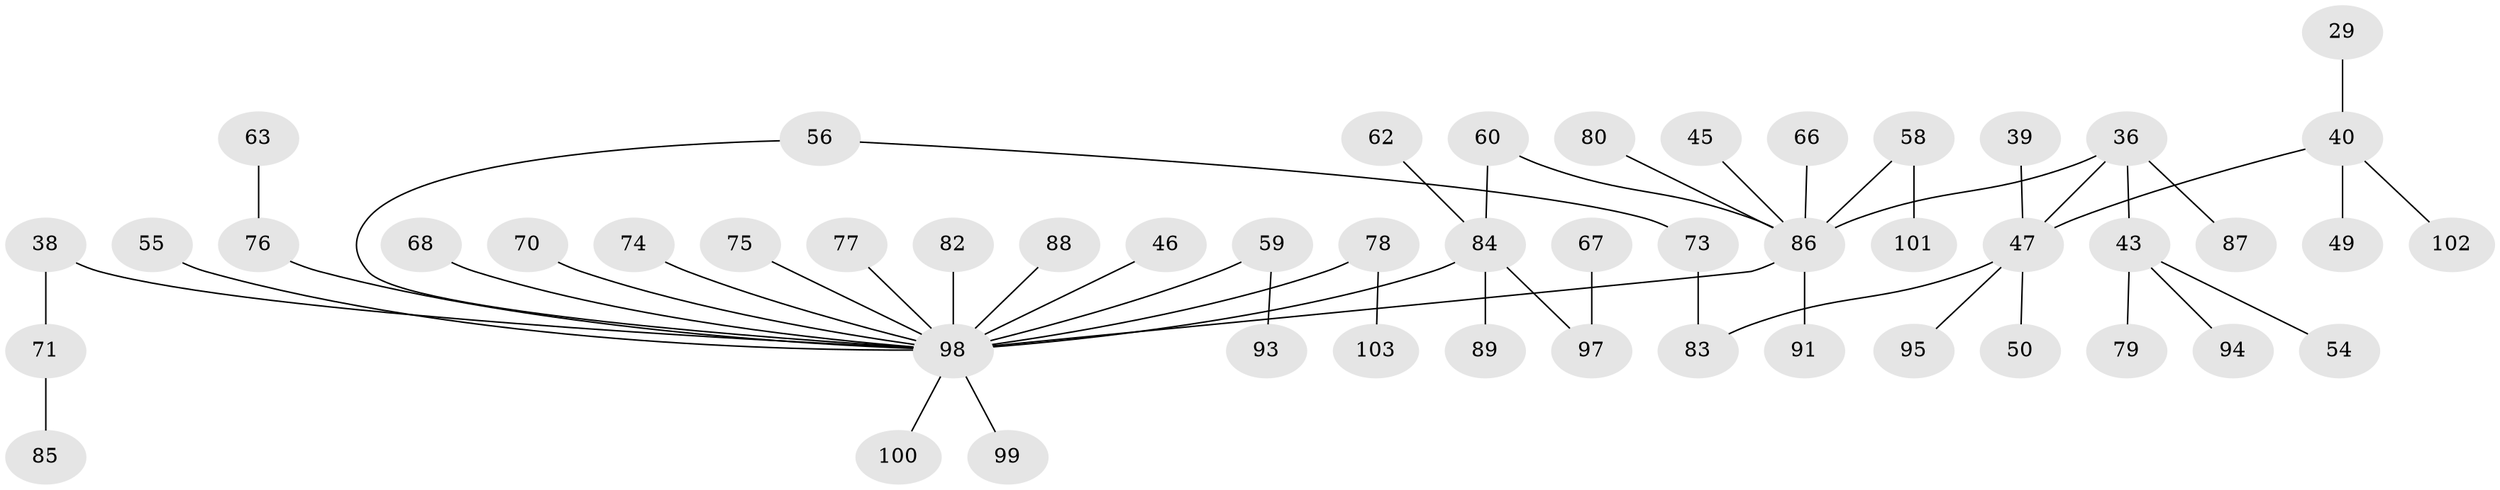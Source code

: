 // original degree distribution, {7: 0.019417475728155338, 4: 0.0970873786407767, 3: 0.13592233009708737, 2: 0.3106796116504854, 5: 0.019417475728155338, 8: 0.009708737864077669, 1: 0.4077669902912621}
// Generated by graph-tools (version 1.1) at 2025/42/03/09/25 04:42:43]
// undirected, 51 vertices, 52 edges
graph export_dot {
graph [start="1"]
  node [color=gray90,style=filled];
  29;
  36 [super="+2"];
  38;
  39;
  40 [super="+12+17"];
  43 [super="+37"];
  45;
  46;
  47 [super="+25+18"];
  49;
  50;
  54;
  55;
  56;
  58 [super="+20+22+35"];
  59;
  60;
  62;
  63;
  66;
  67;
  68;
  70;
  71;
  73;
  74;
  75;
  76 [super="+53"];
  77;
  78;
  79;
  80;
  82;
  83;
  84 [super="+13+72"];
  85;
  86 [super="+4+69+1"];
  87;
  88;
  89;
  91;
  93;
  94 [super="+92"];
  95;
  97 [super="+65"];
  98 [super="+90+96+41"];
  99;
  100;
  101;
  102;
  103;
  29 -- 40;
  36 -- 87;
  36 -- 43;
  36 -- 47 [weight=2];
  36 -- 86 [weight=2];
  38 -- 71;
  38 -- 98;
  39 -- 47;
  40 -- 49;
  40 -- 47;
  40 -- 102;
  43 -- 54;
  43 -- 94 [weight=2];
  43 -- 79;
  45 -- 86;
  46 -- 98;
  47 -- 83;
  47 -- 50;
  47 -- 95;
  55 -- 98;
  56 -- 73;
  56 -- 98;
  58 -- 86;
  58 -- 101;
  59 -- 93;
  59 -- 98;
  60 -- 84;
  60 -- 86;
  62 -- 84;
  63 -- 76;
  66 -- 86;
  67 -- 97;
  68 -- 98;
  70 -- 98;
  71 -- 85;
  73 -- 83;
  74 -- 98;
  75 -- 98;
  76 -- 98;
  77 -- 98;
  78 -- 103;
  78 -- 98;
  80 -- 86;
  82 -- 98;
  84 -- 89;
  84 -- 97;
  84 -- 98 [weight=2];
  86 -- 91;
  86 -- 98 [weight=3];
  88 -- 98;
  98 -- 99;
  98 -- 100;
}
